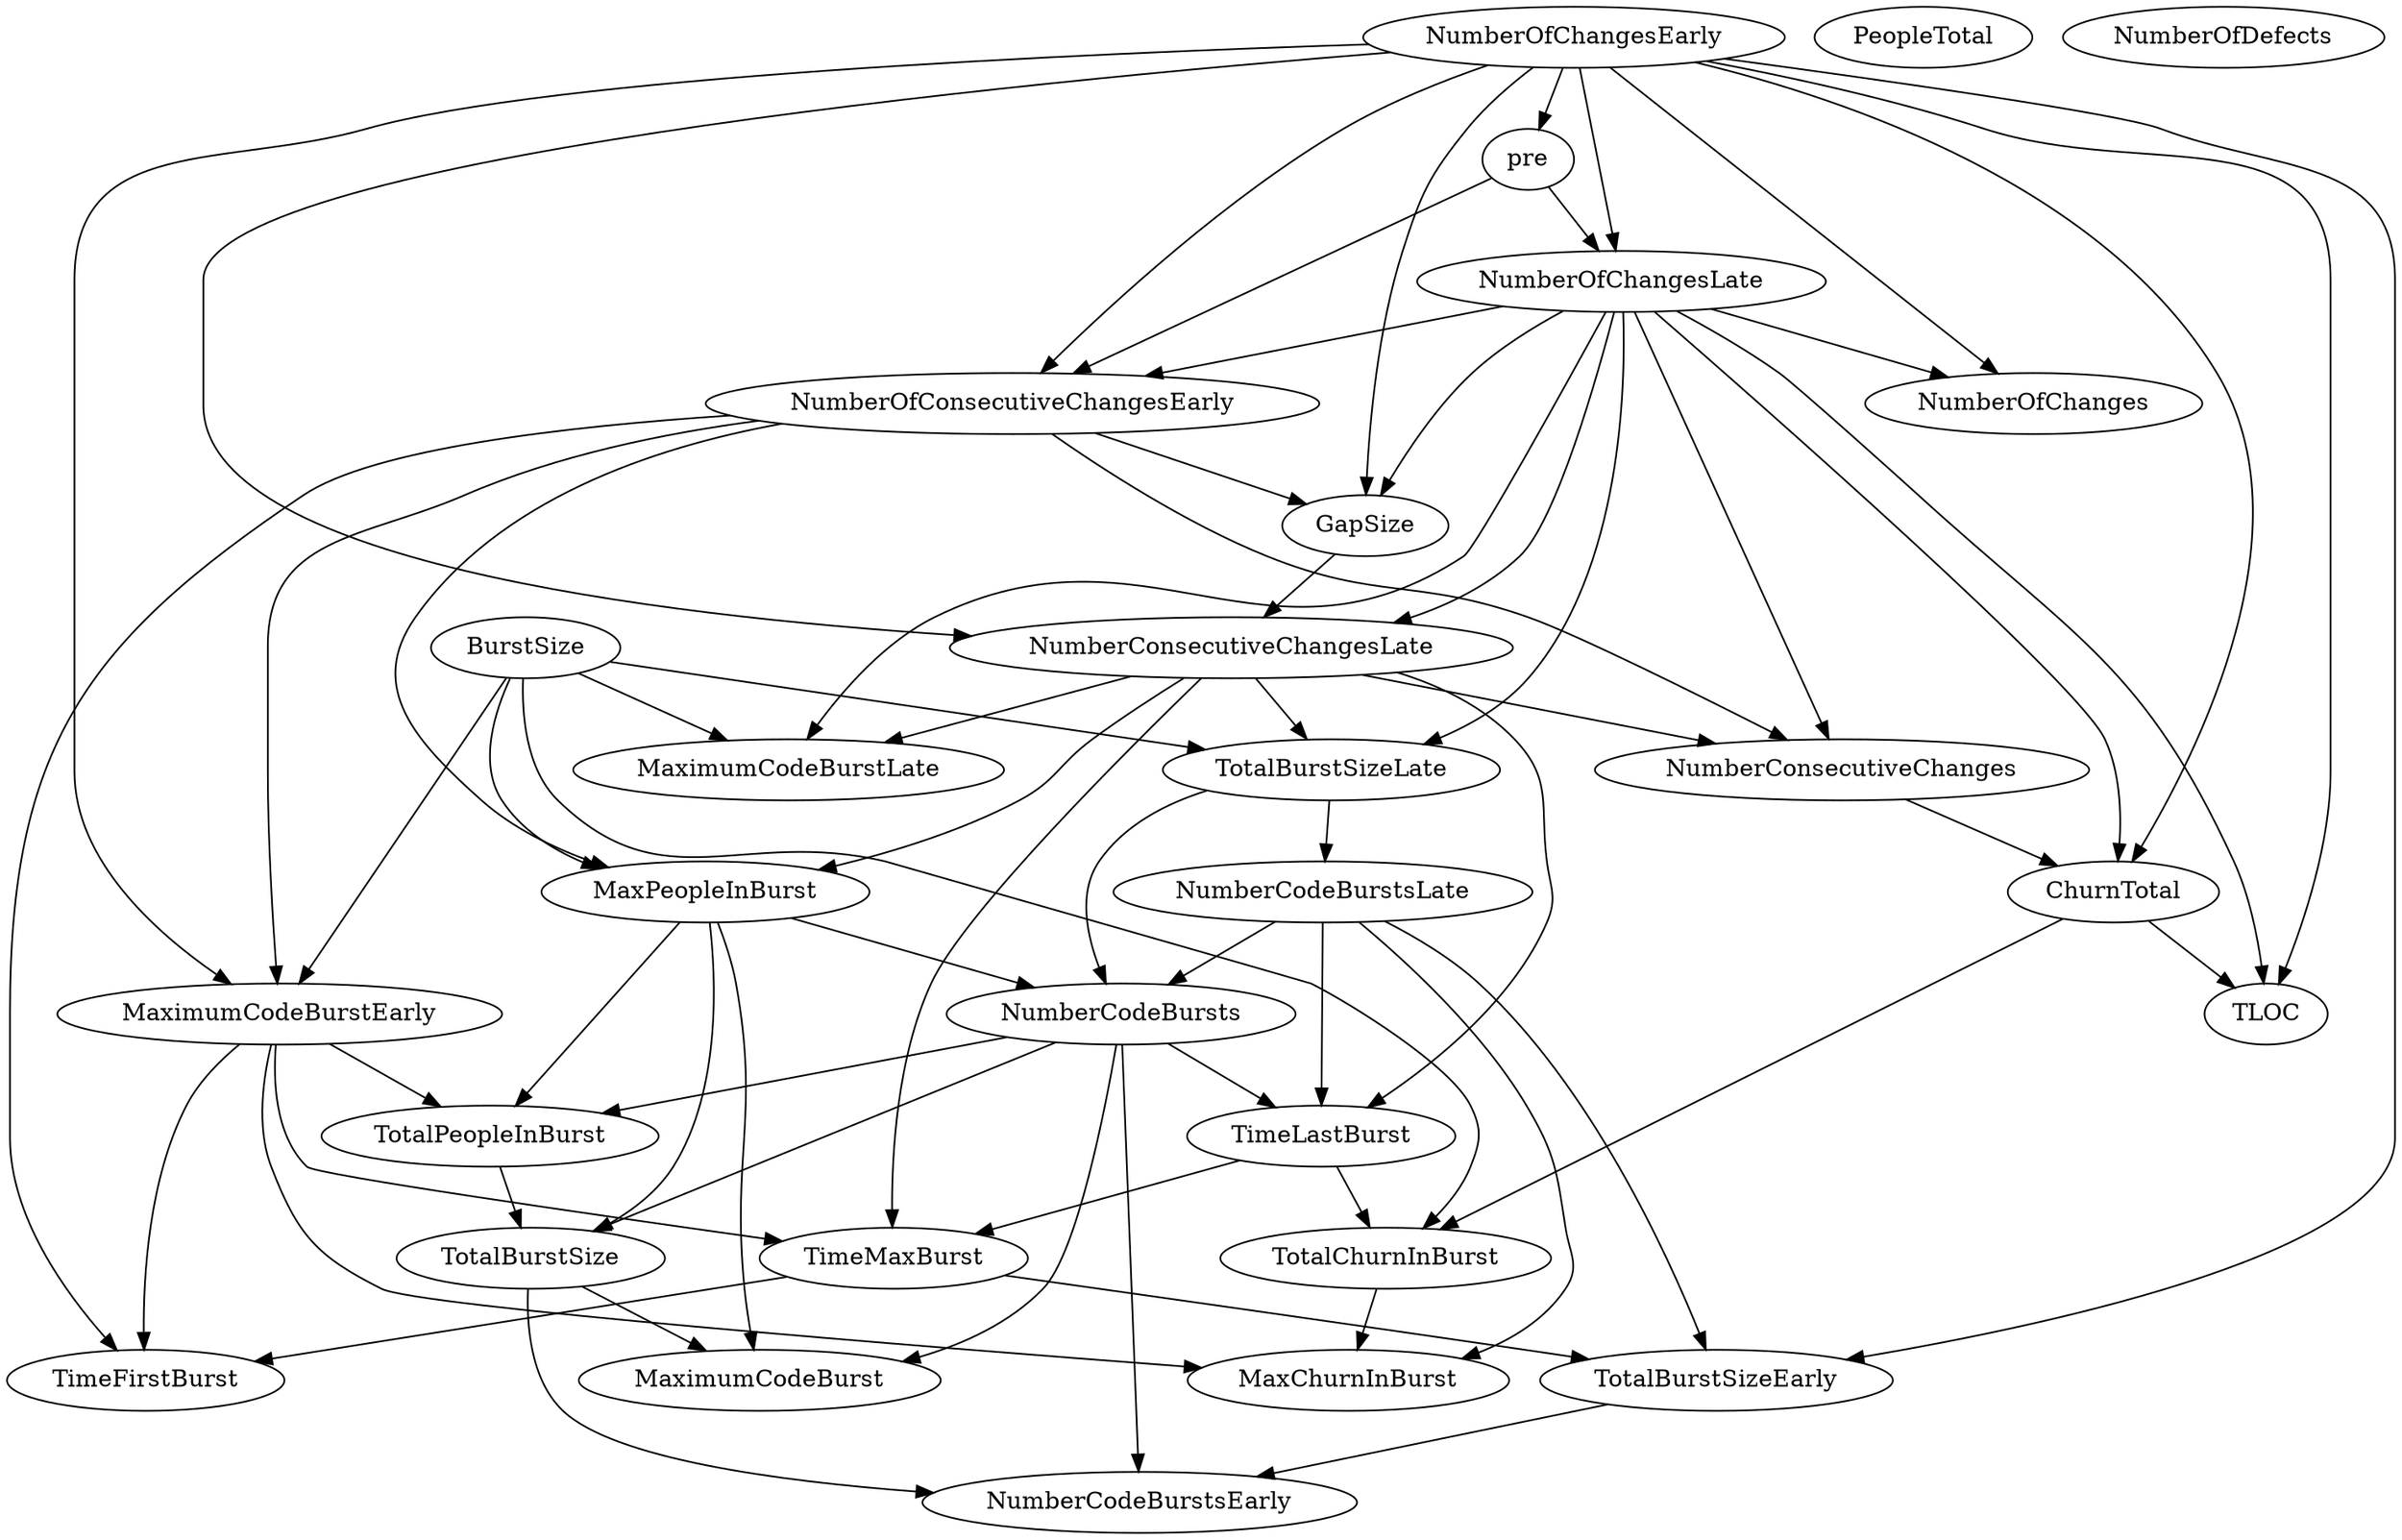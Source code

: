 digraph {
   TotalPeopleInBurst;
   MaximumCodeBurstLate;
   NumberOfChanges;
   MaxPeopleInBurst;
   TotalBurstSizeLate;
   NumberCodeBurstsLate;
   NumberOfChangesLate;
   NumberOfChangesEarly;
   MaxChurnInBurst;
   MaximumCodeBurstEarly;
   NumberCodeBurstsEarly;
   TimeFirstBurst;
   TotalChurnInBurst;
   ChurnTotal;
   MaximumCodeBurst;
   NumberOfConsecutiveChangesEarly;
   NumberConsecutiveChangesLate;
   TotalBurstSizeEarly;
   TotalBurstSize;
   TimeMaxBurst;
   NumberConsecutiveChanges;
   TimeLastBurst;
   NumberCodeBursts;
   PeopleTotal;
   pre;
   NumberOfDefects;
   TLOC;
   GapSize;
   BurstSize;
   TotalPeopleInBurst -> TotalBurstSize;
   MaxPeopleInBurst -> TotalPeopleInBurst;
   MaxPeopleInBurst -> MaximumCodeBurst;
   MaxPeopleInBurst -> TotalBurstSize;
   MaxPeopleInBurst -> NumberCodeBursts;
   TotalBurstSizeLate -> NumberCodeBurstsLate;
   TotalBurstSizeLate -> NumberCodeBursts;
   NumberCodeBurstsLate -> MaxChurnInBurst;
   NumberCodeBurstsLate -> TotalBurstSizeEarly;
   NumberCodeBurstsLate -> TimeLastBurst;
   NumberCodeBurstsLate -> NumberCodeBursts;
   NumberOfChangesLate -> MaximumCodeBurstLate;
   NumberOfChangesLate -> NumberOfChanges;
   NumberOfChangesLate -> TotalBurstSizeLate;
   NumberOfChangesLate -> ChurnTotal;
   NumberOfChangesLate -> NumberOfConsecutiveChangesEarly;
   NumberOfChangesLate -> NumberConsecutiveChangesLate;
   NumberOfChangesLate -> NumberConsecutiveChanges;
   NumberOfChangesLate -> TLOC;
   NumberOfChangesLate -> GapSize;
   NumberOfChangesEarly -> NumberOfChanges;
   NumberOfChangesEarly -> NumberOfChangesLate;
   NumberOfChangesEarly -> MaximumCodeBurstEarly;
   NumberOfChangesEarly -> ChurnTotal;
   NumberOfChangesEarly -> NumberOfConsecutiveChangesEarly;
   NumberOfChangesEarly -> NumberConsecutiveChangesLate;
   NumberOfChangesEarly -> TotalBurstSizeEarly;
   NumberOfChangesEarly -> pre;
   NumberOfChangesEarly -> TLOC;
   NumberOfChangesEarly -> GapSize;
   MaximumCodeBurstEarly -> TotalPeopleInBurst;
   MaximumCodeBurstEarly -> MaxChurnInBurst;
   MaximumCodeBurstEarly -> TimeFirstBurst;
   MaximumCodeBurstEarly -> TimeMaxBurst;
   TotalChurnInBurst -> MaxChurnInBurst;
   ChurnTotal -> TotalChurnInBurst;
   ChurnTotal -> TLOC;
   NumberOfConsecutiveChangesEarly -> MaxPeopleInBurst;
   NumberOfConsecutiveChangesEarly -> MaximumCodeBurstEarly;
   NumberOfConsecutiveChangesEarly -> TimeFirstBurst;
   NumberOfConsecutiveChangesEarly -> NumberConsecutiveChanges;
   NumberOfConsecutiveChangesEarly -> GapSize;
   NumberConsecutiveChangesLate -> MaximumCodeBurstLate;
   NumberConsecutiveChangesLate -> MaxPeopleInBurst;
   NumberConsecutiveChangesLate -> TotalBurstSizeLate;
   NumberConsecutiveChangesLate -> TimeMaxBurst;
   NumberConsecutiveChangesLate -> NumberConsecutiveChanges;
   NumberConsecutiveChangesLate -> TimeLastBurst;
   TotalBurstSizeEarly -> NumberCodeBurstsEarly;
   TotalBurstSize -> NumberCodeBurstsEarly;
   TotalBurstSize -> MaximumCodeBurst;
   TimeMaxBurst -> TimeFirstBurst;
   TimeMaxBurst -> TotalBurstSizeEarly;
   NumberConsecutiveChanges -> ChurnTotal;
   TimeLastBurst -> TotalChurnInBurst;
   TimeLastBurst -> TimeMaxBurst;
   NumberCodeBursts -> TotalPeopleInBurst;
   NumberCodeBursts -> NumberCodeBurstsEarly;
   NumberCodeBursts -> MaximumCodeBurst;
   NumberCodeBursts -> TotalBurstSize;
   NumberCodeBursts -> TimeLastBurst;
   pre -> NumberOfChangesLate;
   pre -> NumberOfConsecutiveChangesEarly;
   GapSize -> NumberConsecutiveChangesLate;
   BurstSize -> MaximumCodeBurstLate;
   BurstSize -> MaxPeopleInBurst;
   BurstSize -> TotalBurstSizeLate;
   BurstSize -> MaximumCodeBurstEarly;
   BurstSize -> TotalChurnInBurst;
}
